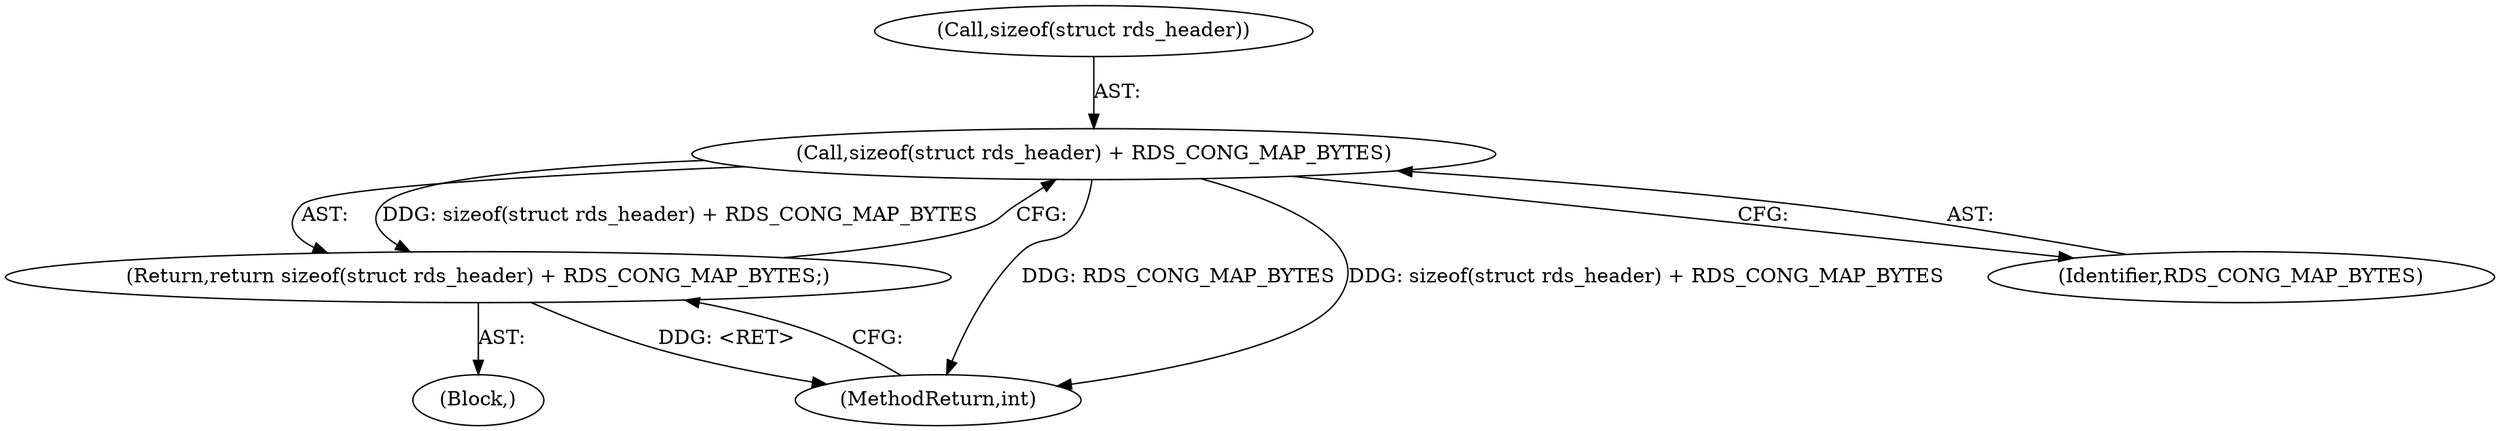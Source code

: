 digraph "1_linux_6094628bfd94323fc1cea05ec2c6affd98c18f7f@del" {
"1000213" [label="(Call,sizeof(struct rds_header) + RDS_CONG_MAP_BYTES)"];
"1000212" [label="(Return,return sizeof(struct rds_header) + RDS_CONG_MAP_BYTES;)"];
"1001026" [label="(MethodReturn,int)"];
"1000213" [label="(Call,sizeof(struct rds_header) + RDS_CONG_MAP_BYTES)"];
"1000203" [label="(Block,)"];
"1000214" [label="(Call,sizeof(struct rds_header))"];
"1000212" [label="(Return,return sizeof(struct rds_header) + RDS_CONG_MAP_BYTES;)"];
"1000216" [label="(Identifier,RDS_CONG_MAP_BYTES)"];
"1000213" -> "1000212"  [label="AST: "];
"1000213" -> "1000216"  [label="CFG: "];
"1000214" -> "1000213"  [label="AST: "];
"1000216" -> "1000213"  [label="AST: "];
"1000212" -> "1000213"  [label="CFG: "];
"1000213" -> "1001026"  [label="DDG: RDS_CONG_MAP_BYTES"];
"1000213" -> "1001026"  [label="DDG: sizeof(struct rds_header) + RDS_CONG_MAP_BYTES"];
"1000213" -> "1000212"  [label="DDG: sizeof(struct rds_header) + RDS_CONG_MAP_BYTES"];
"1000212" -> "1000203"  [label="AST: "];
"1001026" -> "1000212"  [label="CFG: "];
"1000212" -> "1001026"  [label="DDG: <RET>"];
}

